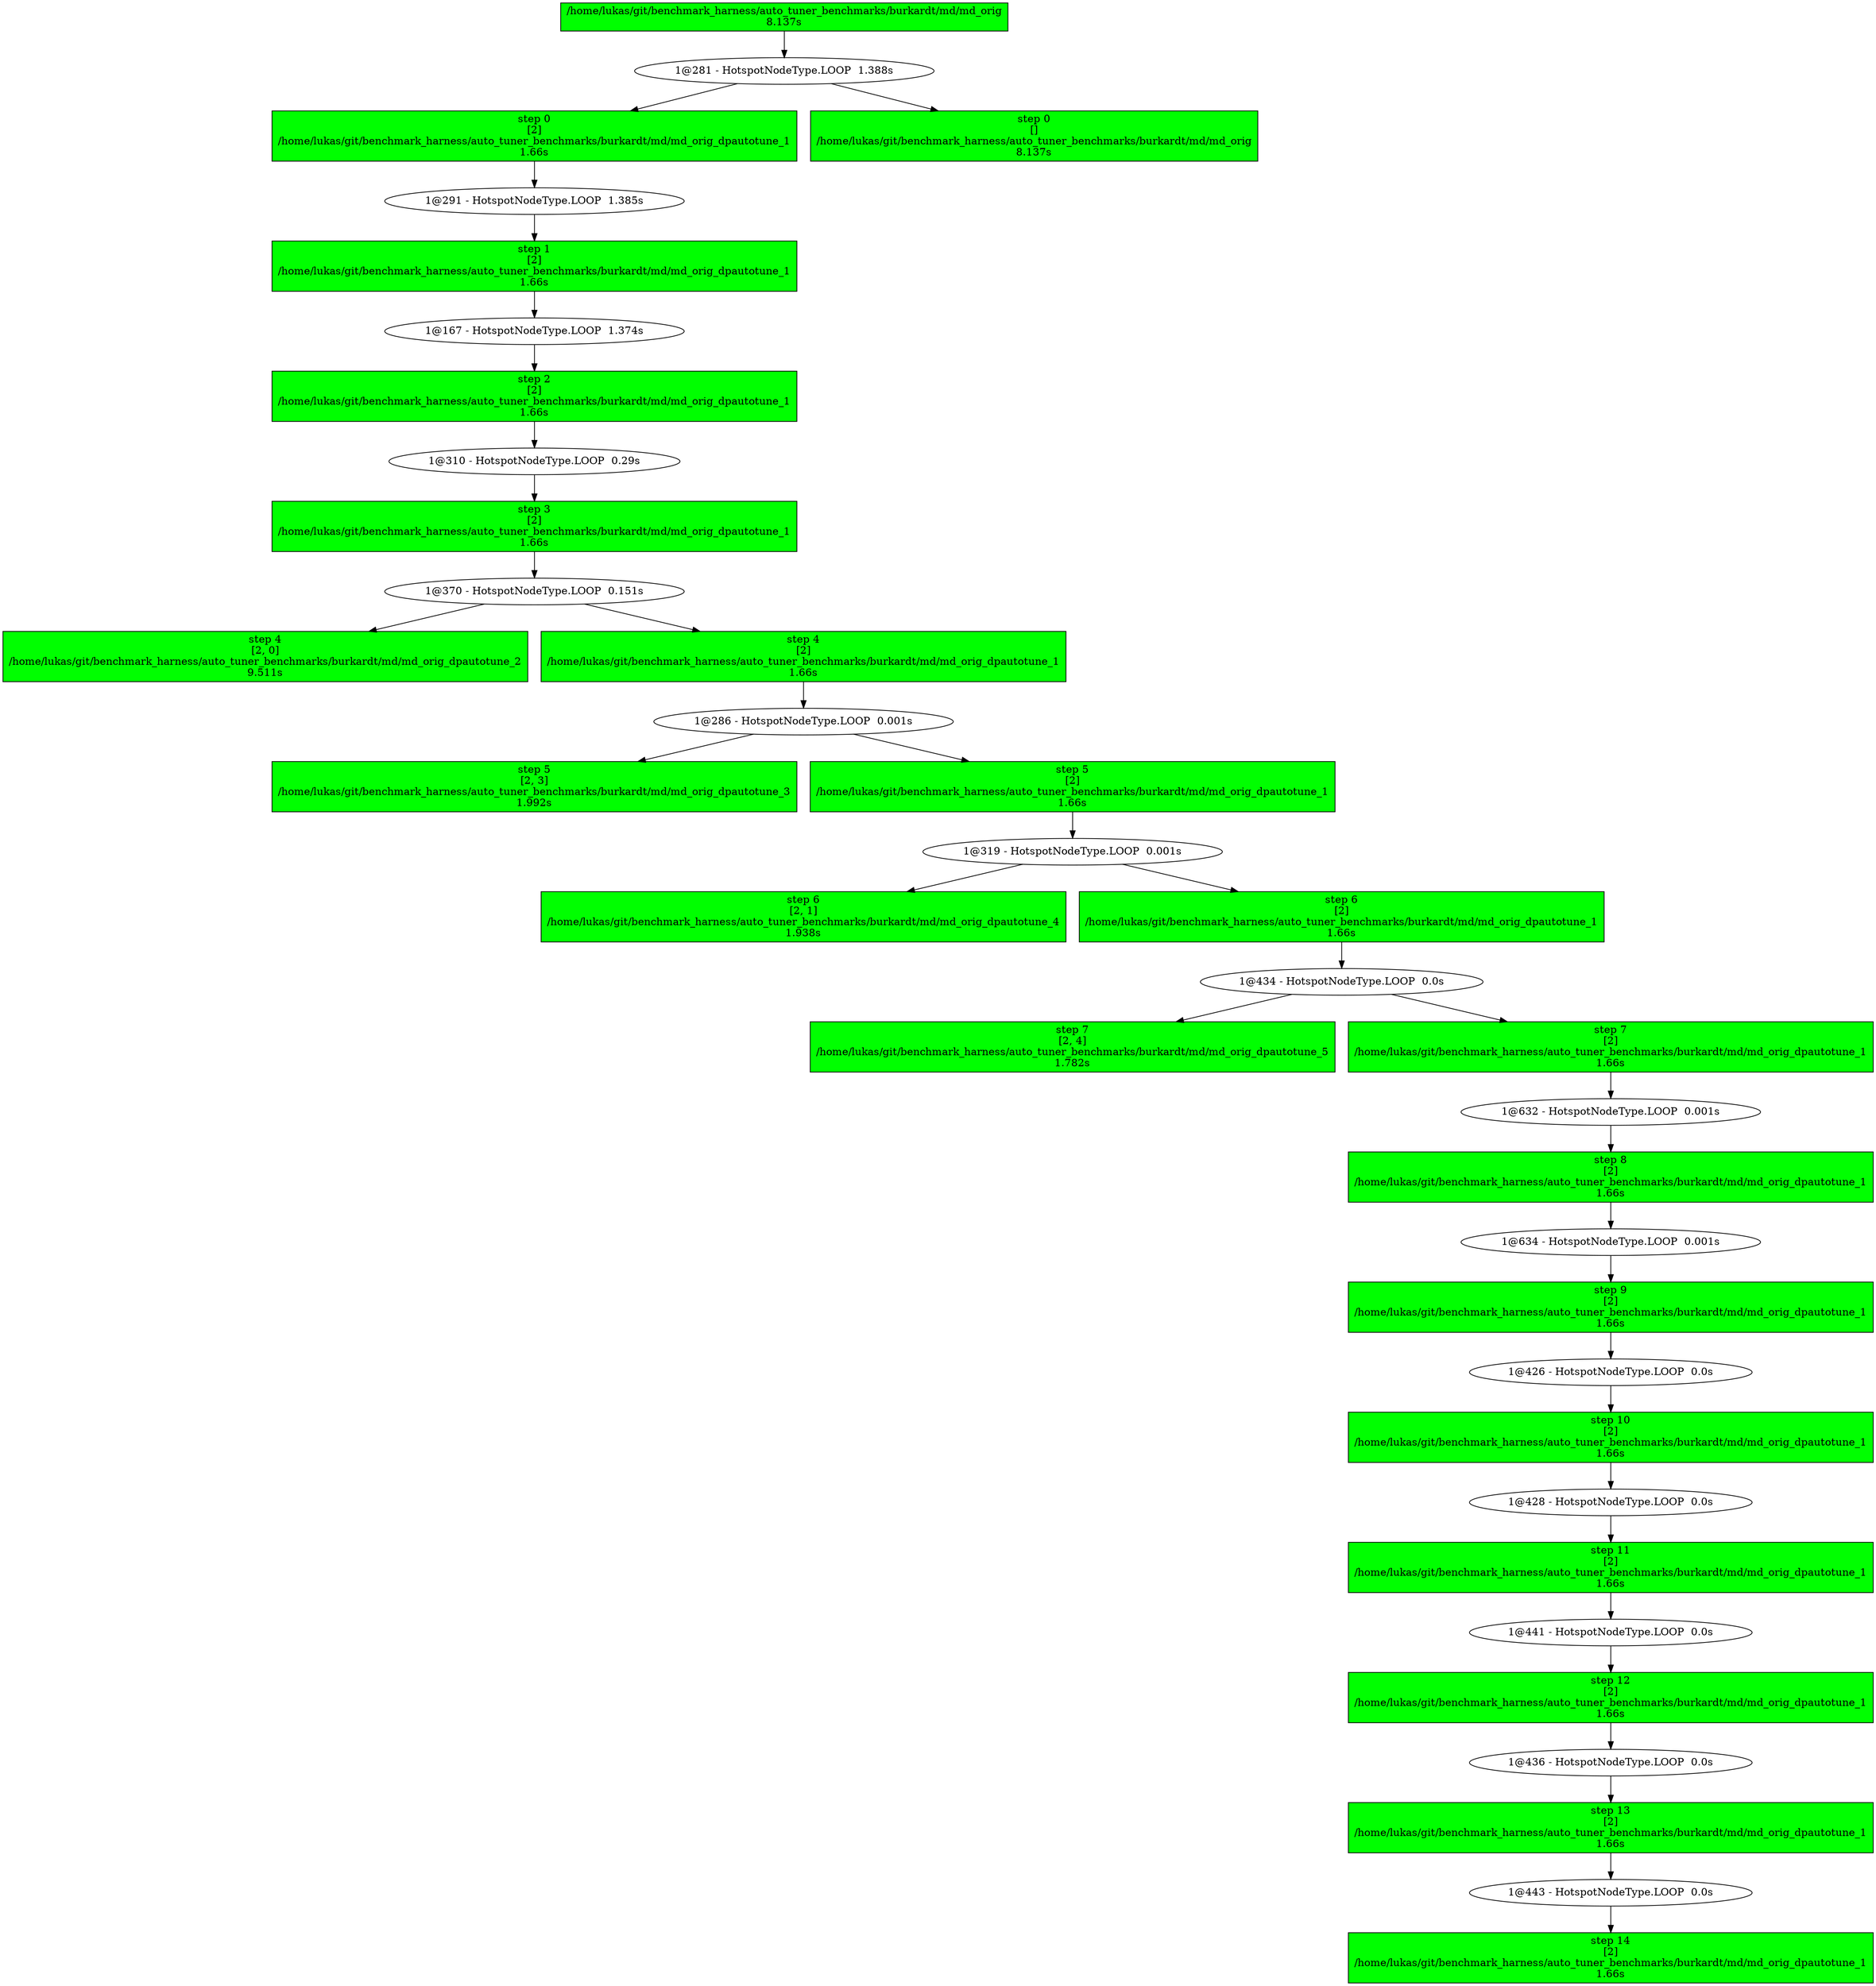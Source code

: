 strict digraph  {
"/home/lukas/git/benchmark_harness/auto_tuner_benchmarks/burkardt/md/md_orig\n8.137s" [color=black, fillcolor=green, style=filled, shape=box];
"1@281 - HotspotNodeType.LOOP  1.388s" [color=black, fillcolor=white, style=filled];
"step 0\n[2]\n/home/lukas/git/benchmark_harness/auto_tuner_benchmarks/burkardt/md/md_orig_dpautotune_1\n1.66s" [color=black, fillcolor=green, shape=box, style=filled];
"step 0\n[]\n/home/lukas/git/benchmark_harness/auto_tuner_benchmarks/burkardt/md/md_orig\n8.137s" [color=black, fillcolor=green, shape=box, style=filled];
"1@291 - HotspotNodeType.LOOP  1.385s" [color=black, fillcolor=white, style=filled];
"step 1\n[2]\n/home/lukas/git/benchmark_harness/auto_tuner_benchmarks/burkardt/md/md_orig_dpautotune_1\n1.66s" [color=black, fillcolor=green, shape=box, style=filled];
"1@167 - HotspotNodeType.LOOP  1.374s" [color=black, fillcolor=white, style=filled];
"step 2\n[2]\n/home/lukas/git/benchmark_harness/auto_tuner_benchmarks/burkardt/md/md_orig_dpautotune_1\n1.66s" [color=black, fillcolor=green, shape=box, style=filled];
"1@310 - HotspotNodeType.LOOP  0.29s" [color=black, fillcolor=white, style=filled];
"step 3\n[2]\n/home/lukas/git/benchmark_harness/auto_tuner_benchmarks/burkardt/md/md_orig_dpautotune_1\n1.66s" [color=black, fillcolor=green, shape=box, style=filled];
"1@370 - HotspotNodeType.LOOP  0.151s" [color=black, fillcolor=white, style=filled];
"step 4\n[2, 0]\n/home/lukas/git/benchmark_harness/auto_tuner_benchmarks/burkardt/md/md_orig_dpautotune_2\n9.511s" [color=black, fillcolor=green, shape=box, style=filled];
"step 4\n[2]\n/home/lukas/git/benchmark_harness/auto_tuner_benchmarks/burkardt/md/md_orig_dpautotune_1\n1.66s" [color=black, fillcolor=green, shape=box, style=filled];
"1@286 - HotspotNodeType.LOOP  0.001s" [color=black, fillcolor=white, style=filled];
"step 5\n[2, 3]\n/home/lukas/git/benchmark_harness/auto_tuner_benchmarks/burkardt/md/md_orig_dpautotune_3\n1.992s" [color=black, fillcolor=green, shape=box, style=filled];
"step 5\n[2]\n/home/lukas/git/benchmark_harness/auto_tuner_benchmarks/burkardt/md/md_orig_dpautotune_1\n1.66s" [color=black, fillcolor=green, shape=box, style=filled];
"1@319 - HotspotNodeType.LOOP  0.001s" [color=black, fillcolor=white, style=filled];
"step 6\n[2, 1]\n/home/lukas/git/benchmark_harness/auto_tuner_benchmarks/burkardt/md/md_orig_dpautotune_4\n1.938s" [color=black, fillcolor=green, shape=box, style=filled];
"step 6\n[2]\n/home/lukas/git/benchmark_harness/auto_tuner_benchmarks/burkardt/md/md_orig_dpautotune_1\n1.66s" [color=black, fillcolor=green, shape=box, style=filled];
"1@434 - HotspotNodeType.LOOP  0.0s" [color=black, fillcolor=white, style=filled];
"step 7\n[2, 4]\n/home/lukas/git/benchmark_harness/auto_tuner_benchmarks/burkardt/md/md_orig_dpautotune_5\n1.782s" [color=black, fillcolor=green, shape=box, style=filled];
"step 7\n[2]\n/home/lukas/git/benchmark_harness/auto_tuner_benchmarks/burkardt/md/md_orig_dpautotune_1\n1.66s" [color=black, fillcolor=green, shape=box, style=filled];
"1@632 - HotspotNodeType.LOOP  0.001s" [color=black, fillcolor=white, style=filled];
"step 8\n[2]\n/home/lukas/git/benchmark_harness/auto_tuner_benchmarks/burkardt/md/md_orig_dpautotune_1\n1.66s" [color=black, fillcolor=green, shape=box, style=filled];
"1@634 - HotspotNodeType.LOOP  0.001s" [color=black, fillcolor=white, style=filled];
"step 9\n[2]\n/home/lukas/git/benchmark_harness/auto_tuner_benchmarks/burkardt/md/md_orig_dpautotune_1\n1.66s" [color=black, fillcolor=green, shape=box, style=filled];
"1@426 - HotspotNodeType.LOOP  0.0s" [color=black, fillcolor=white, style=filled];
"step 10\n[2]\n/home/lukas/git/benchmark_harness/auto_tuner_benchmarks/burkardt/md/md_orig_dpautotune_1\n1.66s" [color=black, fillcolor=green, shape=box, style=filled];
"1@428 - HotspotNodeType.LOOP  0.0s" [color=black, fillcolor=white, style=filled];
"step 11\n[2]\n/home/lukas/git/benchmark_harness/auto_tuner_benchmarks/burkardt/md/md_orig_dpautotune_1\n1.66s" [color=black, fillcolor=green, shape=box, style=filled];
"1@441 - HotspotNodeType.LOOP  0.0s" [color=black, fillcolor=white, style=filled];
"step 12\n[2]\n/home/lukas/git/benchmark_harness/auto_tuner_benchmarks/burkardt/md/md_orig_dpautotune_1\n1.66s" [color=black, fillcolor=green, shape=box, style=filled];
"1@436 - HotspotNodeType.LOOP  0.0s" [color=black, fillcolor=white, style=filled];
"step 13\n[2]\n/home/lukas/git/benchmark_harness/auto_tuner_benchmarks/burkardt/md/md_orig_dpautotune_1\n1.66s" [color=black, fillcolor=green, shape=box, style=filled];
"1@443 - HotspotNodeType.LOOP  0.0s" [color=black, fillcolor=white, style=filled];
"step 14\n[2]\n/home/lukas/git/benchmark_harness/auto_tuner_benchmarks/burkardt/md/md_orig_dpautotune_1\n1.66s" [color=black, fillcolor=green, shape=box, style=filled];
"/home/lukas/git/benchmark_harness/auto_tuner_benchmarks/burkardt/md/md_orig\n8.137s" -> "1@281 - HotspotNodeType.LOOP  1.388s";
"1@281 - HotspotNodeType.LOOP  1.388s" -> "step 0\n[2]\n/home/lukas/git/benchmark_harness/auto_tuner_benchmarks/burkardt/md/md_orig_dpautotune_1\n1.66s";
"1@281 - HotspotNodeType.LOOP  1.388s" -> "step 0\n[]\n/home/lukas/git/benchmark_harness/auto_tuner_benchmarks/burkardt/md/md_orig\n8.137s";
"step 0\n[2]\n/home/lukas/git/benchmark_harness/auto_tuner_benchmarks/burkardt/md/md_orig_dpautotune_1\n1.66s" -> "1@291 - HotspotNodeType.LOOP  1.385s";
"1@291 - HotspotNodeType.LOOP  1.385s" -> "step 1\n[2]\n/home/lukas/git/benchmark_harness/auto_tuner_benchmarks/burkardt/md/md_orig_dpautotune_1\n1.66s";
"step 1\n[2]\n/home/lukas/git/benchmark_harness/auto_tuner_benchmarks/burkardt/md/md_orig_dpautotune_1\n1.66s" -> "1@167 - HotspotNodeType.LOOP  1.374s";
"1@167 - HotspotNodeType.LOOP  1.374s" -> "step 2\n[2]\n/home/lukas/git/benchmark_harness/auto_tuner_benchmarks/burkardt/md/md_orig_dpautotune_1\n1.66s";
"step 2\n[2]\n/home/lukas/git/benchmark_harness/auto_tuner_benchmarks/burkardt/md/md_orig_dpautotune_1\n1.66s" -> "1@310 - HotspotNodeType.LOOP  0.29s";
"1@310 - HotspotNodeType.LOOP  0.29s" -> "step 3\n[2]\n/home/lukas/git/benchmark_harness/auto_tuner_benchmarks/burkardt/md/md_orig_dpautotune_1\n1.66s";
"step 3\n[2]\n/home/lukas/git/benchmark_harness/auto_tuner_benchmarks/burkardt/md/md_orig_dpautotune_1\n1.66s" -> "1@370 - HotspotNodeType.LOOP  0.151s";
"1@370 - HotspotNodeType.LOOP  0.151s" -> "step 4\n[2, 0]\n/home/lukas/git/benchmark_harness/auto_tuner_benchmarks/burkardt/md/md_orig_dpautotune_2\n9.511s";
"1@370 - HotspotNodeType.LOOP  0.151s" -> "step 4\n[2]\n/home/lukas/git/benchmark_harness/auto_tuner_benchmarks/burkardt/md/md_orig_dpautotune_1\n1.66s";
"step 4\n[2]\n/home/lukas/git/benchmark_harness/auto_tuner_benchmarks/burkardt/md/md_orig_dpautotune_1\n1.66s" -> "1@286 - HotspotNodeType.LOOP  0.001s";
"1@286 - HotspotNodeType.LOOP  0.001s" -> "step 5\n[2, 3]\n/home/lukas/git/benchmark_harness/auto_tuner_benchmarks/burkardt/md/md_orig_dpautotune_3\n1.992s";
"1@286 - HotspotNodeType.LOOP  0.001s" -> "step 5\n[2]\n/home/lukas/git/benchmark_harness/auto_tuner_benchmarks/burkardt/md/md_orig_dpautotune_1\n1.66s";
"step 5\n[2]\n/home/lukas/git/benchmark_harness/auto_tuner_benchmarks/burkardt/md/md_orig_dpautotune_1\n1.66s" -> "1@319 - HotspotNodeType.LOOP  0.001s";
"1@319 - HotspotNodeType.LOOP  0.001s" -> "step 6\n[2, 1]\n/home/lukas/git/benchmark_harness/auto_tuner_benchmarks/burkardt/md/md_orig_dpautotune_4\n1.938s";
"1@319 - HotspotNodeType.LOOP  0.001s" -> "step 6\n[2]\n/home/lukas/git/benchmark_harness/auto_tuner_benchmarks/burkardt/md/md_orig_dpautotune_1\n1.66s";
"step 6\n[2]\n/home/lukas/git/benchmark_harness/auto_tuner_benchmarks/burkardt/md/md_orig_dpautotune_1\n1.66s" -> "1@434 - HotspotNodeType.LOOP  0.0s";
"1@434 - HotspotNodeType.LOOP  0.0s" -> "step 7\n[2, 4]\n/home/lukas/git/benchmark_harness/auto_tuner_benchmarks/burkardt/md/md_orig_dpautotune_5\n1.782s";
"1@434 - HotspotNodeType.LOOP  0.0s" -> "step 7\n[2]\n/home/lukas/git/benchmark_harness/auto_tuner_benchmarks/burkardt/md/md_orig_dpautotune_1\n1.66s";
"step 7\n[2]\n/home/lukas/git/benchmark_harness/auto_tuner_benchmarks/burkardt/md/md_orig_dpautotune_1\n1.66s" -> "1@632 - HotspotNodeType.LOOP  0.001s";
"1@632 - HotspotNodeType.LOOP  0.001s" -> "step 8\n[2]\n/home/lukas/git/benchmark_harness/auto_tuner_benchmarks/burkardt/md/md_orig_dpautotune_1\n1.66s";
"step 8\n[2]\n/home/lukas/git/benchmark_harness/auto_tuner_benchmarks/burkardt/md/md_orig_dpautotune_1\n1.66s" -> "1@634 - HotspotNodeType.LOOP  0.001s";
"1@634 - HotspotNodeType.LOOP  0.001s" -> "step 9\n[2]\n/home/lukas/git/benchmark_harness/auto_tuner_benchmarks/burkardt/md/md_orig_dpautotune_1\n1.66s";
"step 9\n[2]\n/home/lukas/git/benchmark_harness/auto_tuner_benchmarks/burkardt/md/md_orig_dpautotune_1\n1.66s" -> "1@426 - HotspotNodeType.LOOP  0.0s";
"1@426 - HotspotNodeType.LOOP  0.0s" -> "step 10\n[2]\n/home/lukas/git/benchmark_harness/auto_tuner_benchmarks/burkardt/md/md_orig_dpautotune_1\n1.66s";
"step 10\n[2]\n/home/lukas/git/benchmark_harness/auto_tuner_benchmarks/burkardt/md/md_orig_dpautotune_1\n1.66s" -> "1@428 - HotspotNodeType.LOOP  0.0s";
"1@428 - HotspotNodeType.LOOP  0.0s" -> "step 11\n[2]\n/home/lukas/git/benchmark_harness/auto_tuner_benchmarks/burkardt/md/md_orig_dpautotune_1\n1.66s";
"step 11\n[2]\n/home/lukas/git/benchmark_harness/auto_tuner_benchmarks/burkardt/md/md_orig_dpautotune_1\n1.66s" -> "1@441 - HotspotNodeType.LOOP  0.0s";
"1@441 - HotspotNodeType.LOOP  0.0s" -> "step 12\n[2]\n/home/lukas/git/benchmark_harness/auto_tuner_benchmarks/burkardt/md/md_orig_dpautotune_1\n1.66s";
"step 12\n[2]\n/home/lukas/git/benchmark_harness/auto_tuner_benchmarks/burkardt/md/md_orig_dpautotune_1\n1.66s" -> "1@436 - HotspotNodeType.LOOP  0.0s";
"1@436 - HotspotNodeType.LOOP  0.0s" -> "step 13\n[2]\n/home/lukas/git/benchmark_harness/auto_tuner_benchmarks/burkardt/md/md_orig_dpautotune_1\n1.66s";
"step 13\n[2]\n/home/lukas/git/benchmark_harness/auto_tuner_benchmarks/burkardt/md/md_orig_dpautotune_1\n1.66s" -> "1@443 - HotspotNodeType.LOOP  0.0s";
"1@443 - HotspotNodeType.LOOP  0.0s" -> "step 14\n[2]\n/home/lukas/git/benchmark_harness/auto_tuner_benchmarks/burkardt/md/md_orig_dpautotune_1\n1.66s";
}
